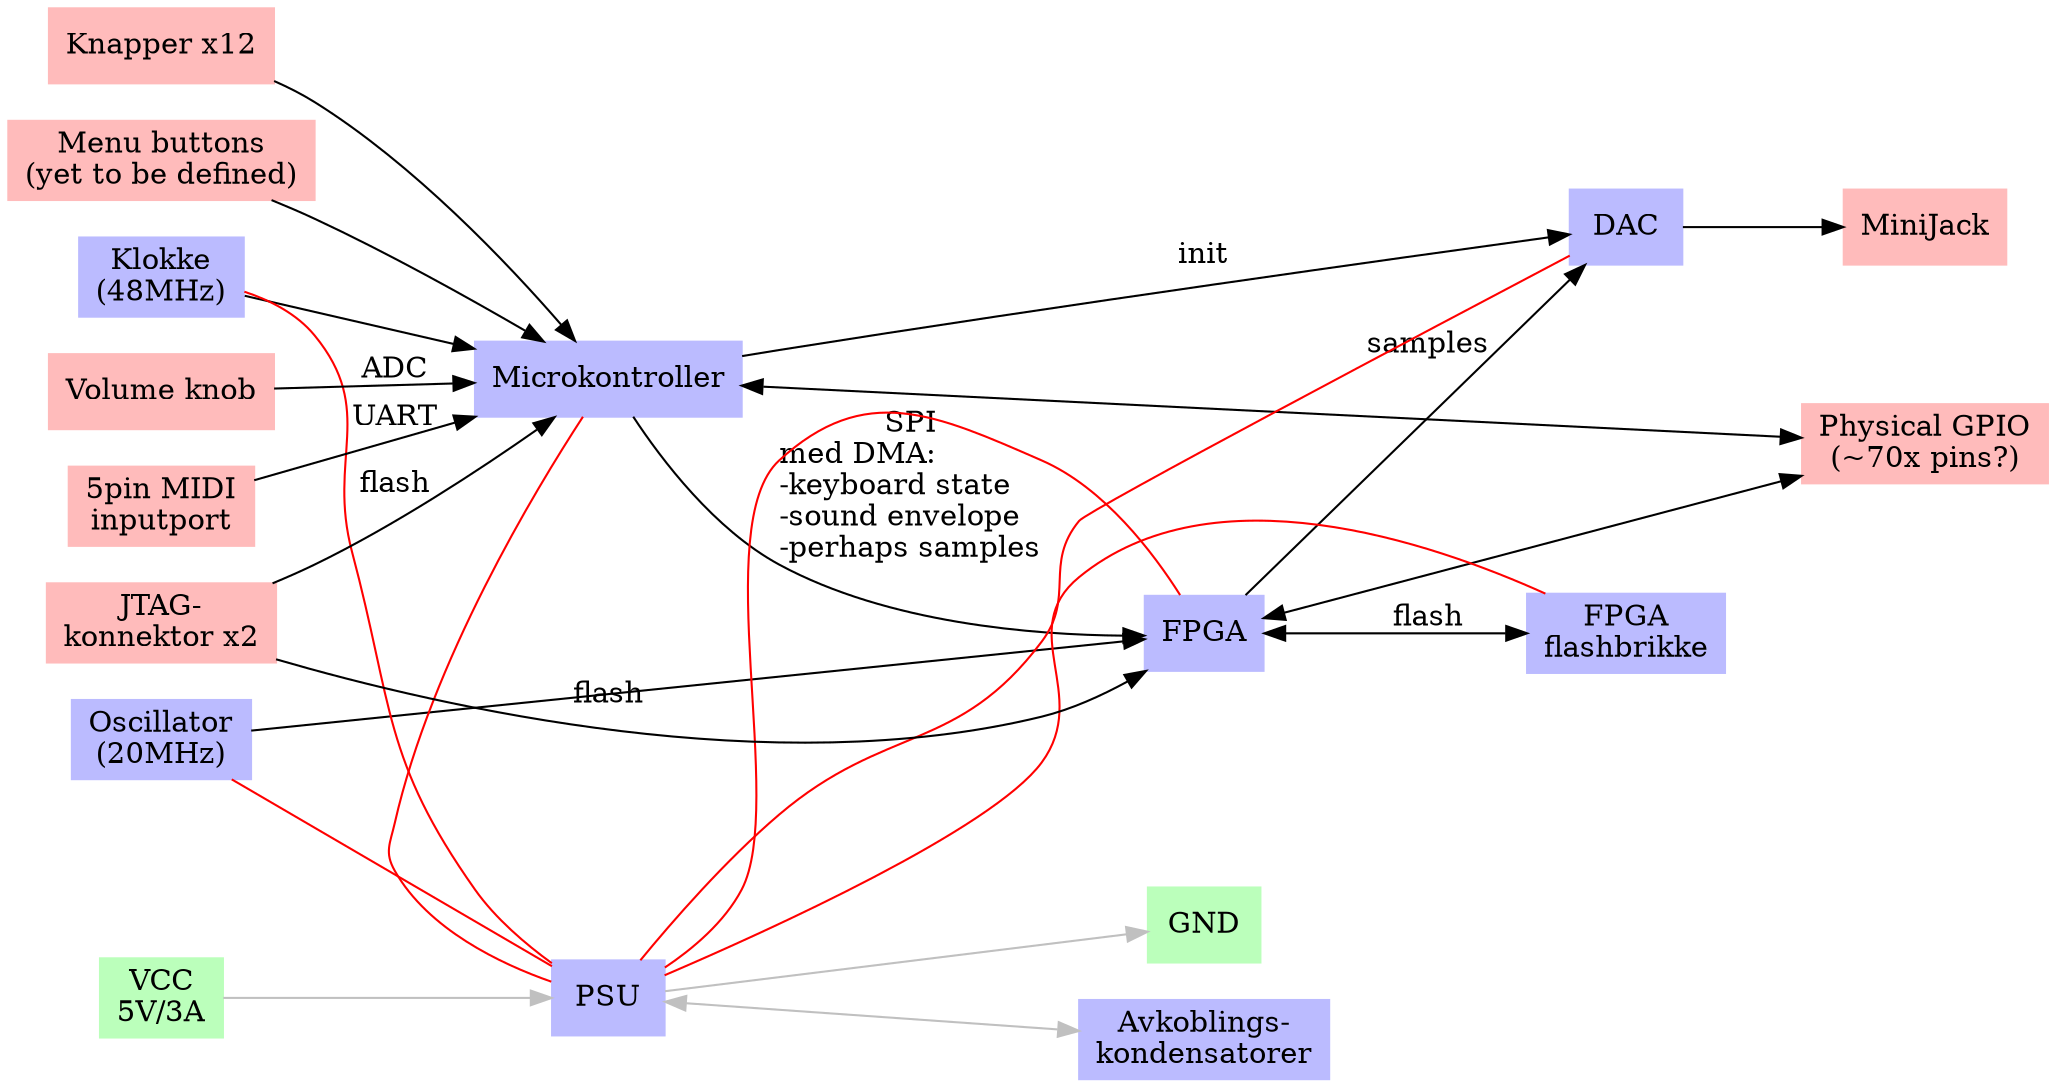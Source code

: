 digraph G {
	rankdir=LR;
	overlap=false;
//	concentrate=true

	node [shape=box, style="filled", color="#bbbbff"]

	dac           [label="DAC"]
	fpga          [label="FPGA"]
	micro         [label="Microkontroller"]
	clk           [label="Klokke\n(48MHz)"]
	osc           [label="Oscillator\n(20MHz)"]
	flash         [label="FPGA\nflashbrikke"]
	PSU
	caps          [label="Avkoblings-\nkondensatorer"]

	{rank=same;clk;osc}

	node [color="#ffbbbb"]
	jtag          [label="JTAG-\nkonnektor x2"]
	midi          [label="5pin MIDI\ninputport"]
	btn           [label="Knapper x12"]
	btn2          [label="Menu buttons\n(yet to be defined)"]
	vol           [label="Volume knob"]
	gpio          [label="Physical GPIO\n(~70x pins?)\n"]
	jack          [label="MiniJack"]
	{rank=same;jtag;midi;btn;btn2;}
	{rank=same;gpio;jack;}

	node [color="#bbffbb"]
	VCC           [label="VCC\n5V/3A"]
	GND
	//{rank=same;VCC;GND;}

	// input
	jtag -> micro [label="flash"]
	jtag -> fpga [label="flash"]
	midi -> micro [label="UART"]
	btn -> micro   [label=""]
	//btn -> micro  [label="ADC"]
	btn2 -> micro
	vol -> micro  [label="ADC"]

	micro -> gpio [dir=both]
	fpga  -> gpio [dir=both]
	//micro -> gpio -> micro
	//fpga -> gpio -> fpga

	// output
	dac -> jack

	// internal
	fpga -> flash [dir=both, label="flash"]
	micro -> fpga [label="SPI\nmed DMA:\l-keyboard state\l-sound envelope\l-perhaps samples\l"]
	micro -> dac  [label="init"]
	fpga -> dac   [label="samples"]

	clk -> micro
	osc -> fpga


	edge [color="red", dir=none, constraint=false]
	PSU -> dac
	PSU -> fpga
	PSU -> micro
	PSU -> clk
	PSU -> osc
	PSU -> flash

	edge [color="gray", dir=forward, constraint=true]
	PSU -> caps  [dir=both]
	VCC -> PSU -> GND
	/*
	VCC -> midi -> GND
	jack -> GND

	/**/
}
